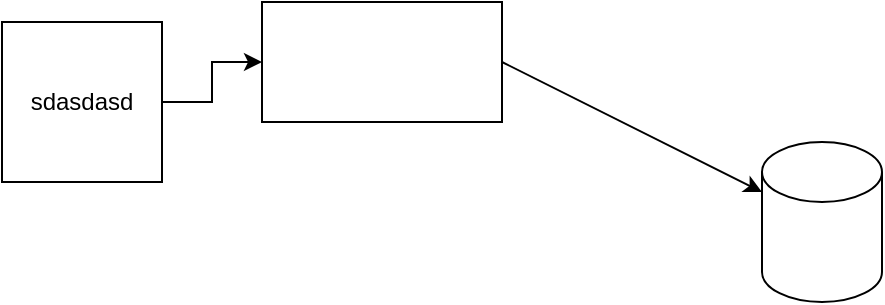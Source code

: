 <mxfile version="14.6.3" type="github">
  <diagram id="hDq2OEaCtCdNixaXWdTw" name="Page-1">
    <mxGraphModel dx="1159" dy="980" grid="1" gridSize="10" guides="1" tooltips="1" connect="1" arrows="1" fold="1" page="1" pageScale="1" pageWidth="850" pageHeight="1100" math="0" shadow="0">
      <root>
        <mxCell id="0" />
        <mxCell id="1" parent="0" />
        <mxCell id="r6Fj2Uxd-9fJ7f-ajYwt-4" value="" style="edgeStyle=orthogonalEdgeStyle;rounded=0;orthogonalLoop=1;jettySize=auto;html=1;" edge="1" parent="1" source="r6Fj2Uxd-9fJ7f-ajYwt-1" target="r6Fj2Uxd-9fJ7f-ajYwt-3">
          <mxGeometry relative="1" as="geometry" />
        </mxCell>
        <mxCell id="r6Fj2Uxd-9fJ7f-ajYwt-1" value="sdasdasd" style="whiteSpace=wrap;html=1;aspect=fixed;" vertex="1" parent="1">
          <mxGeometry x="30" y="120" width="80" height="80" as="geometry" />
        </mxCell>
        <mxCell id="r6Fj2Uxd-9fJ7f-ajYwt-2" value="" style="shape=cylinder3;whiteSpace=wrap;html=1;boundedLbl=1;backgroundOutline=1;size=15;" vertex="1" parent="1">
          <mxGeometry x="410" y="180" width="60" height="80" as="geometry" />
        </mxCell>
        <mxCell id="r6Fj2Uxd-9fJ7f-ajYwt-5" style="edgeStyle=none;rounded=0;orthogonalLoop=1;jettySize=auto;html=1;exitX=1;exitY=0.5;exitDx=0;exitDy=0;" edge="1" parent="1" source="r6Fj2Uxd-9fJ7f-ajYwt-3" target="r6Fj2Uxd-9fJ7f-ajYwt-2">
          <mxGeometry relative="1" as="geometry" />
        </mxCell>
        <mxCell id="r6Fj2Uxd-9fJ7f-ajYwt-3" value="" style="whiteSpace=wrap;html=1;" vertex="1" parent="1">
          <mxGeometry x="160" y="110" width="120" height="60" as="geometry" />
        </mxCell>
      </root>
    </mxGraphModel>
  </diagram>
</mxfile>
